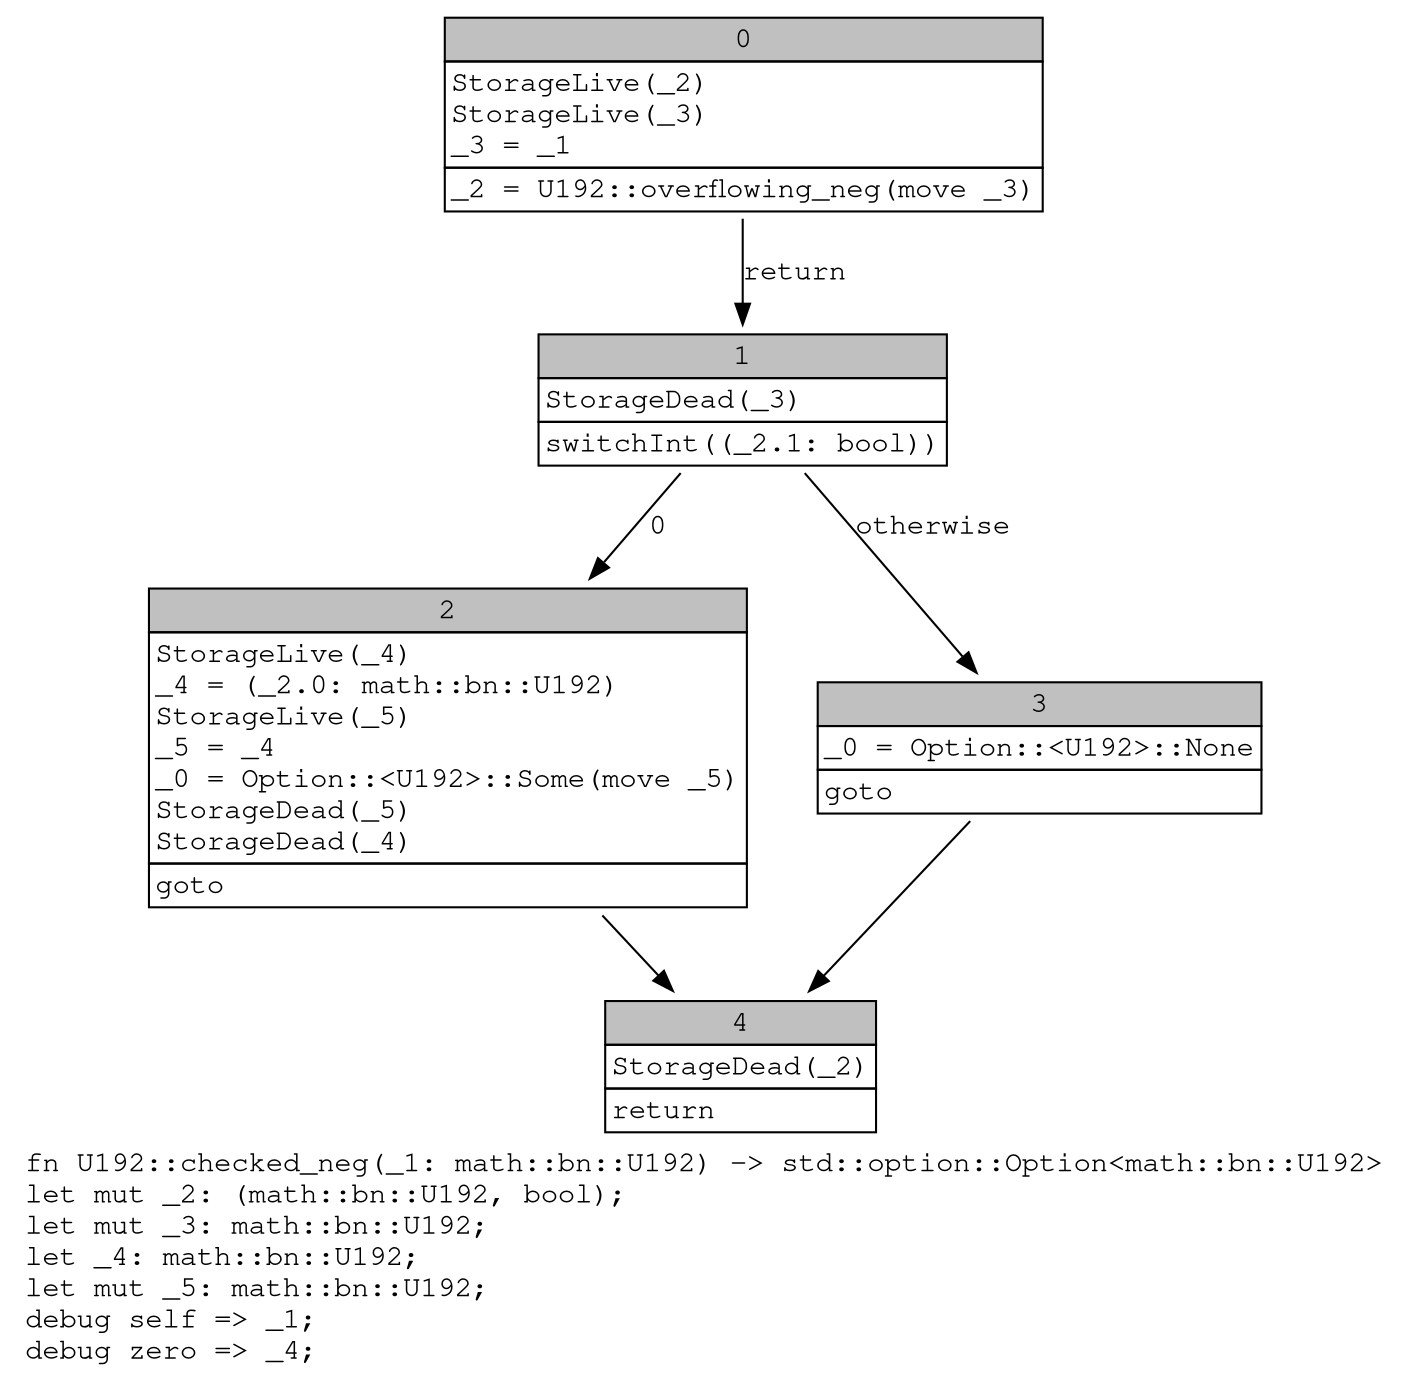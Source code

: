 digraph Mir_0_14530 {
    graph [fontname="Courier, monospace"];
    node [fontname="Courier, monospace"];
    edge [fontname="Courier, monospace"];
    label=<fn U192::checked_neg(_1: math::bn::U192) -&gt; std::option::Option&lt;math::bn::U192&gt;<br align="left"/>let mut _2: (math::bn::U192, bool);<br align="left"/>let mut _3: math::bn::U192;<br align="left"/>let _4: math::bn::U192;<br align="left"/>let mut _5: math::bn::U192;<br align="left"/>debug self =&gt; _1;<br align="left"/>debug zero =&gt; _4;<br align="left"/>>;
    bb0__0_14530 [shape="none", label=<<table border="0" cellborder="1" cellspacing="0"><tr><td bgcolor="gray" align="center" colspan="1">0</td></tr><tr><td align="left" balign="left">StorageLive(_2)<br/>StorageLive(_3)<br/>_3 = _1<br/></td></tr><tr><td align="left">_2 = U192::overflowing_neg(move _3)</td></tr></table>>];
    bb1__0_14530 [shape="none", label=<<table border="0" cellborder="1" cellspacing="0"><tr><td bgcolor="gray" align="center" colspan="1">1</td></tr><tr><td align="left" balign="left">StorageDead(_3)<br/></td></tr><tr><td align="left">switchInt((_2.1: bool))</td></tr></table>>];
    bb2__0_14530 [shape="none", label=<<table border="0" cellborder="1" cellspacing="0"><tr><td bgcolor="gray" align="center" colspan="1">2</td></tr><tr><td align="left" balign="left">StorageLive(_4)<br/>_4 = (_2.0: math::bn::U192)<br/>StorageLive(_5)<br/>_5 = _4<br/>_0 = Option::&lt;U192&gt;::Some(move _5)<br/>StorageDead(_5)<br/>StorageDead(_4)<br/></td></tr><tr><td align="left">goto</td></tr></table>>];
    bb3__0_14530 [shape="none", label=<<table border="0" cellborder="1" cellspacing="0"><tr><td bgcolor="gray" align="center" colspan="1">3</td></tr><tr><td align="left" balign="left">_0 = Option::&lt;U192&gt;::None<br/></td></tr><tr><td align="left">goto</td></tr></table>>];
    bb4__0_14530 [shape="none", label=<<table border="0" cellborder="1" cellspacing="0"><tr><td bgcolor="gray" align="center" colspan="1">4</td></tr><tr><td align="left" balign="left">StorageDead(_2)<br/></td></tr><tr><td align="left">return</td></tr></table>>];
    bb0__0_14530 -> bb1__0_14530 [label="return"];
    bb1__0_14530 -> bb2__0_14530 [label="0"];
    bb1__0_14530 -> bb3__0_14530 [label="otherwise"];
    bb2__0_14530 -> bb4__0_14530 [label=""];
    bb3__0_14530 -> bb4__0_14530 [label=""];
}
